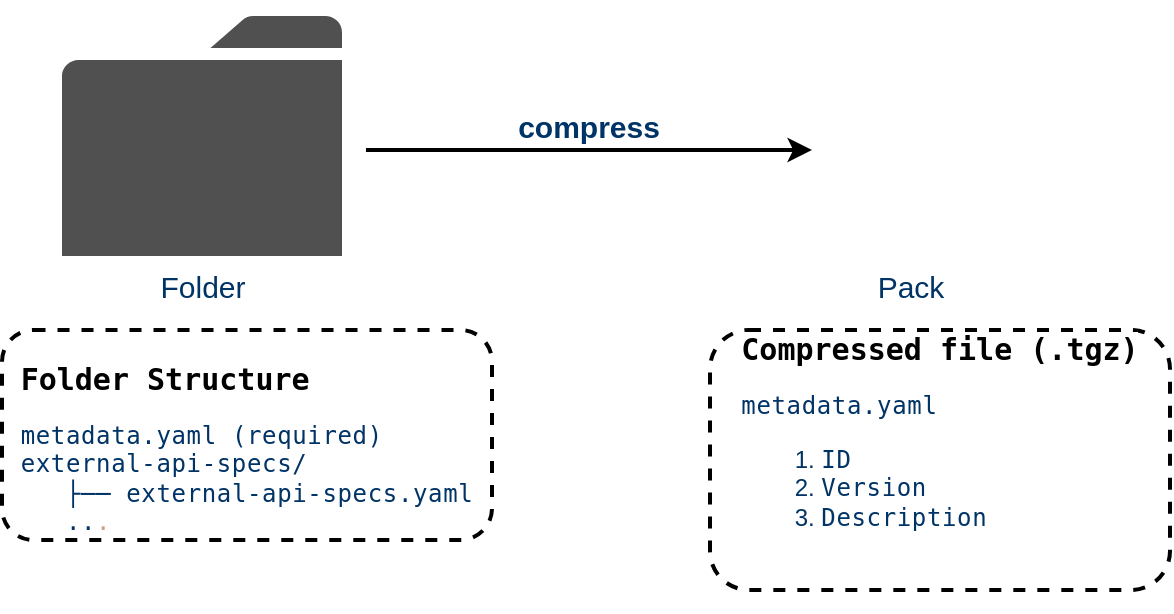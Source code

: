 <mxfile version="20.5.3" type="github">
  <diagram id="-1gi7MupparGmt0Eb_kV" name="Page-1">
    <mxGraphModel dx="1234" dy="765" grid="1" gridSize="15" guides="1" tooltips="1" connect="1" arrows="1" fold="1" page="1" pageScale="1" pageWidth="827" pageHeight="1169" math="0" shadow="0">
      <root>
        <mxCell id="0" />
        <mxCell id="1" parent="0" />
        <mxCell id="M8-Kcq0V4rQB1YjrAimU-7" value="&lt;pre style=&quot;font-style: normal; font-variant-caps: normal; font-weight: 400; letter-spacing: normal; text-indent: 0px; text-transform: none; word-spacing: 0px; -webkit-text-stroke-width: 0px; text-decoration: none; caret-color: rgb(0, 0, 0); color: rgb(0, 0, 0); text-align: left; background-color: rgb(255, 255, 255);&quot;&gt;&lt;b&gt;&lt;font style=&quot;font-size: 15px;&quot;&gt;Folder Structure&lt;/font&gt;&lt;span style=&quot;font-size: 15px;&quot;&gt; &lt;/span&gt;&lt;/b&gt;&lt;/pre&gt;&lt;font style=&quot;caret-color: rgb(0, 51, 102); color: rgb(0, 51, 102); font-family: Helvetica; font-size: 12px; font-style: normal; font-variant-caps: normal; font-weight: 400; letter-spacing: normal; text-indent: 0px; text-transform: none; word-spacing: 0px; -webkit-text-stroke-width: 0px; text-decoration: none; text-align: left; background-color: rgb(255, 255, 255);&quot; color=&quot;#003366&quot;&gt;&lt;span style=&quot;box-sizing: border-box; padding: 0px; border: 0px; margin: 0px; font-family: &amp;quot;IBM Plex Mono&amp;quot;, Menlo, &amp;quot;DejaVu Sans Mono&amp;quot;, &amp;quot;Bitstream Vera Sans Mono&amp;quot;, Courier, monospace; font-stretch: inherit; line-height: inherit; vertical-align: baseline; letter-spacing: 0.32px; background-color: rgb(30, 30, 30);&quot; class=&quot;hljs-string&quot;&gt;&lt;div&gt;&lt;span style=&quot;box-sizing: border-box; padding: 0px; border: 0px; margin: 0px; font-stretch: inherit; line-height: inherit; vertical-align: baseline;&quot; class=&quot;hljs-string&quot;&gt;metadata.yaml&lt;/span&gt;&lt;span style=&quot;caret-color: rgb(220, 220, 220);&quot;&gt;&lt;span class=&quot;Apple-converted-space&quot;&gt;&amp;nbsp;&lt;/span&gt;&lt;/span&gt;&lt;span style=&quot;box-sizing: border-box; padding: 0px; border: 0px; margin: 0px; font-stretch: inherit; line-height: inherit; vertical-align: baseline;&quot; class=&quot;hljs-string&quot;&gt;(required)&lt;/span&gt;&lt;span style=&quot;caret-color: rgb(220, 220, 220);&quot;&gt;&amp;nbsp;&lt;/span&gt;&lt;/div&gt;&lt;/span&gt;&lt;span style=&quot;box-sizing: border-box; padding: 0px; border: 0px; margin: 0px; font-family: &amp;quot;IBM Plex Mono&amp;quot;, Menlo, &amp;quot;DejaVu Sans Mono&amp;quot;, &amp;quot;Bitstream Vera Sans Mono&amp;quot;, Courier, monospace; font-stretch: inherit; line-height: inherit; vertical-align: baseline; letter-spacing: 0.32px; background-color: rgb(30, 30, 30);&quot; class=&quot;hljs-string&quot;&gt;&lt;div&gt;&lt;span style=&quot;box-sizing: border-box; padding: 0px; border: 0px; margin: 0px; font-stretch: inherit; line-height: inherit; vertical-align: baseline;&quot; class=&quot;hljs-string&quot;&gt;external-api-specs/&lt;/span&gt;&lt;span style=&quot;caret-color: rgb(220, 220, 220);&quot;&gt;&amp;nbsp;&lt;/span&gt;&lt;/div&gt;&lt;/span&gt;&lt;/font&gt;&lt;span style=&quot;font-size: 12px; font-style: normal; font-variant-caps: normal; font-weight: 400; text-indent: 0px; text-transform: none; word-spacing: 0px; -webkit-text-stroke-width: 0px; text-decoration: none; caret-color: rgb(0, 0, 0); color: rgb(0, 0, 0); text-align: left; box-sizing: border-box; padding: 0px; border: 0px; margin: 0px; font-family: &amp;quot;IBM Plex Mono&amp;quot;, Menlo, &amp;quot;DejaVu Sans Mono&amp;quot;, &amp;quot;Bitstream Vera Sans Mono&amp;quot;, Courier, monospace; font-stretch: inherit; line-height: inherit; vertical-align: baseline; letter-spacing: 0.32px; background-color: rgb(30, 30, 30);&quot; class=&quot;hljs-string&quot;&gt;&lt;div&gt;&lt;font color=&quot;#003366&quot;&gt;&lt;span style=&quot;box-sizing: border-box; padding: 0px; border: 0px; margin: 0px; font-stretch: inherit; line-height: inherit; vertical-align: baseline;&quot; class=&quot;hljs-string&quot;&gt;&amp;nbsp; &amp;nbsp;├──&lt;/span&gt;&lt;span style=&quot;caret-color: rgb(220, 220, 220);&quot;&gt;&lt;span class=&quot;Apple-converted-space&quot;&gt;&amp;nbsp;&lt;/span&gt;&lt;/span&gt;&lt;span style=&quot;box-sizing: border-box; padding: 0px; border: 0px; margin: 0px; font-stretch: inherit; line-height: inherit; vertical-align: baseline;&quot; class=&quot;hljs-string&quot;&gt;external-api-specs.yaml&lt;/span&gt;&lt;span style=&quot;caret-color: rgb(220, 220, 220);&quot;&gt;&lt;br&gt;&lt;/span&gt;&lt;/font&gt;&lt;span style=&quot;box-sizing: border-box; padding: 0px; border: 0px; margin: 0px; font-stretch: inherit; line-height: inherit; vertical-align: baseline;&quot; class=&quot;hljs-string&quot;&gt;&lt;font color=&quot;#003366&quot;&gt;&amp;nbsp; &amp;nbsp;..&lt;/font&gt;&lt;font color=&quot;#d69d85&quot;&gt;.&lt;/font&gt;&lt;/span&gt;&lt;/div&gt;&lt;/span&gt;" style="rounded=1;whiteSpace=wrap;html=1;fontColor=#003366;dashed=1;strokeWidth=2;" vertex="1" parent="1">
          <mxGeometry x="60" y="330" width="245" height="105" as="geometry" />
        </mxCell>
        <mxCell id="M8-Kcq0V4rQB1YjrAimU-9" value="compress" style="endArrow=classic;html=1;rounded=0;fontColor=#003366;exitX=1.022;exitY=0.672;exitDx=0;exitDy=0;exitPerimeter=0;strokeColor=#000000;strokeWidth=2;fontStyle=1;fontSize=15;verticalAlign=bottom;" edge="1" parent="1">
          <mxGeometry width="50" height="50" relative="1" as="geometry">
            <mxPoint x="241.98" y="239.984" as="sourcePoint" />
            <mxPoint x="465" y="240" as="targetPoint" />
          </mxGeometry>
        </mxCell>
        <mxCell id="M8-Kcq0V4rQB1YjrAimU-10" value="Folder" style="sketch=0;pointerEvents=1;shadow=0;dashed=0;html=1;strokeColor=none;fillColor=#505050;labelPosition=center;verticalLabelPosition=bottom;verticalAlign=top;outlineConnect=0;align=center;shape=mxgraph.office.concepts.folder;fontColor=#003366;fontSize=15;" vertex="1" parent="1">
          <mxGeometry x="90" y="173" width="140" height="120" as="geometry" />
        </mxCell>
        <mxCell id="M8-Kcq0V4rQB1YjrAimU-13" value="&lt;pre style=&quot;font-style: normal; font-variant-caps: normal; font-weight: 400; letter-spacing: normal; text-indent: 0px; text-transform: none; word-spacing: 0px; -webkit-text-stroke-width: 0px; text-decoration: none; caret-color: rgb(0, 0, 0); color: rgb(0, 0, 0); text-align: left; background-color: rgb(255, 255, 255);&quot;&gt;&lt;b&gt;&lt;font style=&quot;font-size: 15px;&quot;&gt;Compressed file (.tgz)&lt;/font&gt;&lt;/b&gt;&lt;/pre&gt;&lt;font style=&quot;text-indent: 0px; text-align: left; background-color: rgb(255, 255, 255);&quot; color=&quot;#003366&quot;&gt;&lt;span style=&quot;box-sizing: border-box; padding: 0px; border: 0px; margin: 0px; font-stretch: inherit; line-height: inherit; vertical-align: baseline; background-color: rgb(30, 30, 30);&quot; class=&quot;hljs-string&quot;&gt;&lt;div style=&quot;caret-color: rgb(0, 51, 102); color: rgb(0, 51, 102); font-family: &amp;quot;IBM Plex Mono&amp;quot;, Menlo, &amp;quot;DejaVu Sans Mono&amp;quot;, &amp;quot;Bitstream Vera Sans Mono&amp;quot;, Courier, monospace; font-size: 12px; font-style: normal; font-variant-caps: normal; font-weight: 400; letter-spacing: 0.32px; text-transform: none; word-spacing: 0px; text-decoration: none; -webkit-text-stroke-width: 0px;&quot;&gt;&lt;span style=&quot;box-sizing: border-box; padding: 0px; border: 0px; margin: 0px; font-stretch: inherit; line-height: inherit; vertical-align: baseline;&quot; class=&quot;hljs-string&quot;&gt;metadata.yaml&lt;/span&gt;&lt;/div&gt;&lt;div&gt;&lt;ol&gt;&lt;li&gt;&lt;font face=&quot;IBM Plex Mono, Menlo, DejaVu Sans Mono, Bitstream Vera Sans Mono, Courier, monospace&quot;&gt;&lt;span style=&quot;letter-spacing: 0.32px;&quot;&gt;ID&lt;/span&gt;&lt;/font&gt;&lt;/li&gt;&lt;li&gt;&lt;font face=&quot;IBM Plex Mono, Menlo, DejaVu Sans Mono, Bitstream Vera Sans Mono, Courier, monospace&quot;&gt;&lt;span style=&quot;letter-spacing: 0.32px;&quot;&gt;Version&lt;/span&gt;&lt;/font&gt;&lt;/li&gt;&lt;li&gt;&lt;font face=&quot;IBM Plex Mono, Menlo, DejaVu Sans Mono, Bitstream Vera Sans Mono, Courier, monospace&quot;&gt;&lt;span style=&quot;letter-spacing: 0.32px;&quot;&gt;Description&lt;/span&gt;&lt;/font&gt;&lt;/li&gt;&lt;/ol&gt;&lt;/div&gt;&lt;/span&gt;&lt;span style=&quot;caret-color: rgb(0, 51, 102); color: rgb(0, 51, 102); font-family: &amp;quot;IBM Plex Mono&amp;quot;, Menlo, &amp;quot;DejaVu Sans Mono&amp;quot;, &amp;quot;Bitstream Vera Sans Mono&amp;quot;, Courier, monospace; font-size: 12px; font-style: normal; font-variant-caps: normal; font-weight: 400; letter-spacing: 0.32px; text-transform: none; word-spacing: 0px; text-decoration: none; -webkit-text-stroke-width: 0px; box-sizing: border-box; padding: 0px; border: 0px; margin: 0px; font-stretch: inherit; line-height: inherit; vertical-align: baseline; background-color: rgb(30, 30, 30);&quot; class=&quot;hljs-string&quot;&gt;&lt;br&gt;&lt;/span&gt;&lt;/font&gt;&lt;span style=&quot;font-size: 12px; font-style: normal; font-variant-caps: normal; font-weight: 400; text-indent: 0px; text-transform: none; word-spacing: 0px; -webkit-text-stroke-width: 0px; text-decoration: none; caret-color: rgb(0, 0, 0); color: rgb(0, 0, 0); text-align: left; box-sizing: border-box; padding: 0px; border: 0px; margin: 0px; font-family: &amp;quot;IBM Plex Mono&amp;quot;, Menlo, &amp;quot;DejaVu Sans Mono&amp;quot;, &amp;quot;Bitstream Vera Sans Mono&amp;quot;, Courier, monospace; font-stretch: inherit; line-height: inherit; vertical-align: baseline; letter-spacing: 0.32px; background-color: rgb(30, 30, 30);&quot; class=&quot;hljs-string&quot;&gt;&lt;br&gt;&lt;/span&gt;" style="rounded=1;whiteSpace=wrap;html=1;fontColor=#003366;dashed=1;strokeWidth=2;" vertex="1" parent="1">
          <mxGeometry x="414" y="330" width="230" height="130" as="geometry" />
        </mxCell>
        <mxCell id="M8-Kcq0V4rQB1YjrAimU-17" value="Pack" style="shape=image;html=1;verticalAlign=top;verticalLabelPosition=bottom;labelBackgroundColor=#ffffff;imageAspect=0;aspect=fixed;image=https://cdn3.iconfinder.com/data/icons/dompicon-glyph-file-format-2/256/file-tar-format-type-128.png;fontSize=15;fontColor=#003366;" vertex="1" parent="1">
          <mxGeometry x="450" y="165" width="128" height="128" as="geometry" />
        </mxCell>
      </root>
    </mxGraphModel>
  </diagram>
</mxfile>
